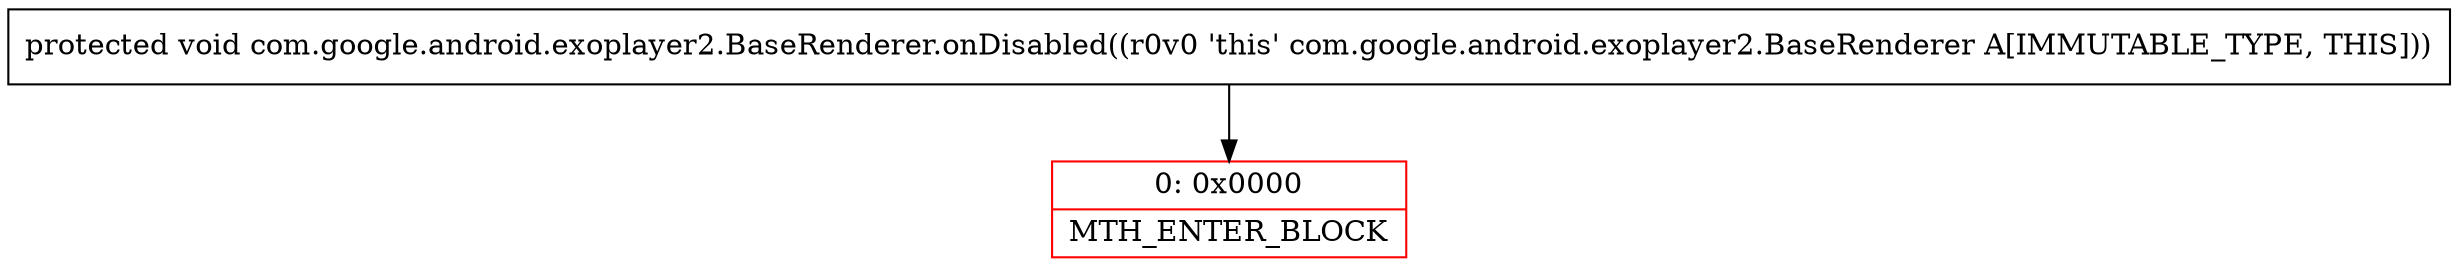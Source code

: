 digraph "CFG forcom.google.android.exoplayer2.BaseRenderer.onDisabled()V" {
subgraph cluster_Region_1752474759 {
label = "R(0)";
node [shape=record,color=blue];
}
Node_0 [shape=record,color=red,label="{0\:\ 0x0000|MTH_ENTER_BLOCK\l}"];
MethodNode[shape=record,label="{protected void com.google.android.exoplayer2.BaseRenderer.onDisabled((r0v0 'this' com.google.android.exoplayer2.BaseRenderer A[IMMUTABLE_TYPE, THIS])) }"];
MethodNode -> Node_0;
}

